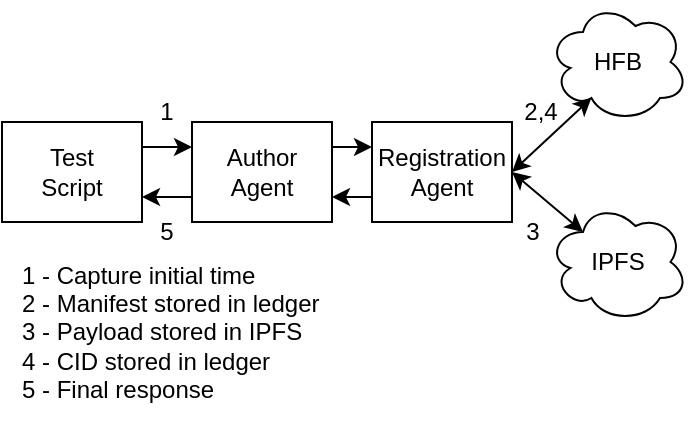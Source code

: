 <mxfile version="21.1.4" type="device">
  <diagram name="Página-1" id="5fEzxh84mmSdy5ejU_iH">
    <mxGraphModel dx="683" dy="384" grid="1" gridSize="10" guides="1" tooltips="1" connect="1" arrows="1" fold="1" page="1" pageScale="1" pageWidth="827" pageHeight="1169" math="0" shadow="0">
      <root>
        <mxCell id="0" />
        <mxCell id="1" parent="0" />
        <mxCell id="0bHtTFy6KJN1M6mU55zM-3" value="&lt;div&gt;Author&lt;/div&gt;&lt;div&gt;Agent&lt;br&gt;&lt;/div&gt;" style="rounded=0;whiteSpace=wrap;html=1;" parent="1" vertex="1">
          <mxGeometry x="142" y="160" width="70" height="50" as="geometry" />
        </mxCell>
        <mxCell id="0bHtTFy6KJN1M6mU55zM-4" value="&lt;div&gt;Registration&lt;br&gt;&lt;/div&gt;&lt;div&gt;Agent&lt;br&gt;&lt;/div&gt;" style="rounded=0;whiteSpace=wrap;html=1;" parent="1" vertex="1">
          <mxGeometry x="232" y="160" width="70" height="50" as="geometry" />
        </mxCell>
        <mxCell id="0bHtTFy6KJN1M6mU55zM-6" value="HFB" style="ellipse;shape=cloud;whiteSpace=wrap;html=1;" parent="1" vertex="1">
          <mxGeometry x="320" y="100" width="70" height="60" as="geometry" />
        </mxCell>
        <mxCell id="0bHtTFy6KJN1M6mU55zM-7" value="IPFS" style="ellipse;shape=cloud;whiteSpace=wrap;html=1;" parent="1" vertex="1">
          <mxGeometry x="320" y="200" width="70" height="60" as="geometry" />
        </mxCell>
        <mxCell id="0bHtTFy6KJN1M6mU55zM-9" value="&lt;div&gt;Test&lt;/div&gt;&lt;div&gt;Script&lt;br&gt;&lt;/div&gt;" style="rounded=0;whiteSpace=wrap;html=1;" parent="1" vertex="1">
          <mxGeometry x="47" y="160" width="70" height="50" as="geometry" />
        </mxCell>
        <mxCell id="0bHtTFy6KJN1M6mU55zM-10" value="" style="endArrow=classic;html=1;rounded=0;entryX=0.25;entryY=0.25;entryDx=0;entryDy=0;entryPerimeter=0;exitX=1;exitY=0.5;exitDx=0;exitDy=0;startArrow=classic;startFill=1;endFill=1;" parent="1" source="0bHtTFy6KJN1M6mU55zM-4" target="0bHtTFy6KJN1M6mU55zM-7" edge="1">
          <mxGeometry width="50" height="50" relative="1" as="geometry">
            <mxPoint x="290" y="380" as="sourcePoint" />
            <mxPoint x="340" y="330" as="targetPoint" />
          </mxGeometry>
        </mxCell>
        <mxCell id="0bHtTFy6KJN1M6mU55zM-11" value="" style="endArrow=classic;html=1;rounded=0;entryX=0.31;entryY=0.8;entryDx=0;entryDy=0;entryPerimeter=0;exitX=1;exitY=0.5;exitDx=0;exitDy=0;startArrow=classic;startFill=1;endFill=1;" parent="1" source="0bHtTFy6KJN1M6mU55zM-4" target="0bHtTFy6KJN1M6mU55zM-6" edge="1">
          <mxGeometry width="50" height="50" relative="1" as="geometry">
            <mxPoint x="310" y="350" as="sourcePoint" />
            <mxPoint x="360" y="300" as="targetPoint" />
          </mxGeometry>
        </mxCell>
        <mxCell id="0bHtTFy6KJN1M6mU55zM-14" value="" style="endArrow=classic;html=1;rounded=0;exitX=1;exitY=0.25;exitDx=0;exitDy=0;entryX=0;entryY=0.25;entryDx=0;entryDy=0;" parent="1" source="0bHtTFy6KJN1M6mU55zM-9" target="0bHtTFy6KJN1M6mU55zM-3" edge="1">
          <mxGeometry width="50" height="50" relative="1" as="geometry">
            <mxPoint x="120" y="300" as="sourcePoint" />
            <mxPoint x="170" y="250" as="targetPoint" />
          </mxGeometry>
        </mxCell>
        <mxCell id="0bHtTFy6KJN1M6mU55zM-15" value="" style="endArrow=classic;html=1;rounded=0;exitX=1;exitY=0.25;exitDx=0;exitDy=0;entryX=0;entryY=0.25;entryDx=0;entryDy=0;" parent="1" source="0bHtTFy6KJN1M6mU55zM-3" target="0bHtTFy6KJN1M6mU55zM-4" edge="1">
          <mxGeometry width="50" height="50" relative="1" as="geometry">
            <mxPoint x="190" y="330" as="sourcePoint" />
            <mxPoint x="240" y="280" as="targetPoint" />
          </mxGeometry>
        </mxCell>
        <mxCell id="0bHtTFy6KJN1M6mU55zM-16" value="" style="endArrow=classic;html=1;rounded=0;exitX=0;exitY=0.75;exitDx=0;exitDy=0;entryX=1;entryY=0.75;entryDx=0;entryDy=0;" parent="1" source="0bHtTFy6KJN1M6mU55zM-4" target="0bHtTFy6KJN1M6mU55zM-3" edge="1">
          <mxGeometry width="50" height="50" relative="1" as="geometry">
            <mxPoint x="140" y="320" as="sourcePoint" />
            <mxPoint x="190" y="270" as="targetPoint" />
          </mxGeometry>
        </mxCell>
        <mxCell id="0bHtTFy6KJN1M6mU55zM-17" value="" style="endArrow=classic;html=1;rounded=0;exitX=0;exitY=0.75;exitDx=0;exitDy=0;entryX=1;entryY=0.75;entryDx=0;entryDy=0;" parent="1" source="0bHtTFy6KJN1M6mU55zM-3" target="0bHtTFy6KJN1M6mU55zM-9" edge="1">
          <mxGeometry width="50" height="50" relative="1" as="geometry">
            <mxPoint x="130" y="340" as="sourcePoint" />
            <mxPoint x="180" y="290" as="targetPoint" />
          </mxGeometry>
        </mxCell>
        <mxCell id="0bHtTFy6KJN1M6mU55zM-18" value="1" style="text;html=1;align=center;verticalAlign=middle;resizable=0;points=[];autosize=1;strokeColor=none;fillColor=none;" parent="1" vertex="1">
          <mxGeometry x="114" y="140" width="30" height="30" as="geometry" />
        </mxCell>
        <mxCell id="0bHtTFy6KJN1M6mU55zM-19" value="2,4" style="text;html=1;align=center;verticalAlign=middle;resizable=0;points=[];autosize=1;strokeColor=none;fillColor=none;" parent="1" vertex="1">
          <mxGeometry x="296" y="140" width="40" height="30" as="geometry" />
        </mxCell>
        <mxCell id="0bHtTFy6KJN1M6mU55zM-20" value="3" style="text;html=1;align=center;verticalAlign=middle;resizable=0;points=[];autosize=1;strokeColor=none;fillColor=none;" parent="1" vertex="1">
          <mxGeometry x="297" y="200" width="30" height="30" as="geometry" />
        </mxCell>
        <mxCell id="0bHtTFy6KJN1M6mU55zM-21" value="5" style="text;html=1;align=center;verticalAlign=middle;resizable=0;points=[];autosize=1;strokeColor=none;fillColor=none;" parent="1" vertex="1">
          <mxGeometry x="114" y="200" width="30" height="30" as="geometry" />
        </mxCell>
        <mxCell id="0bHtTFy6KJN1M6mU55zM-22" value="&lt;div align=&quot;left&quot;&gt;1 - Capture initial time&lt;/div&gt;&lt;div align=&quot;left&quot;&gt;2 - Manifest stored in ledger&lt;/div&gt;&lt;div align=&quot;left&quot;&gt;3 - Payload stored in IPFS&lt;/div&gt;&lt;div align=&quot;left&quot;&gt;4 - CID stored in ledger&lt;/div&gt;&lt;div align=&quot;left&quot;&gt;5 - Final response&lt;br&gt;&lt;/div&gt;" style="text;html=1;align=left;verticalAlign=middle;resizable=0;points=[];autosize=1;strokeColor=none;fillColor=none;" parent="1" vertex="1">
          <mxGeometry x="55" y="220" width="180" height="90" as="geometry" />
        </mxCell>
      </root>
    </mxGraphModel>
  </diagram>
</mxfile>
